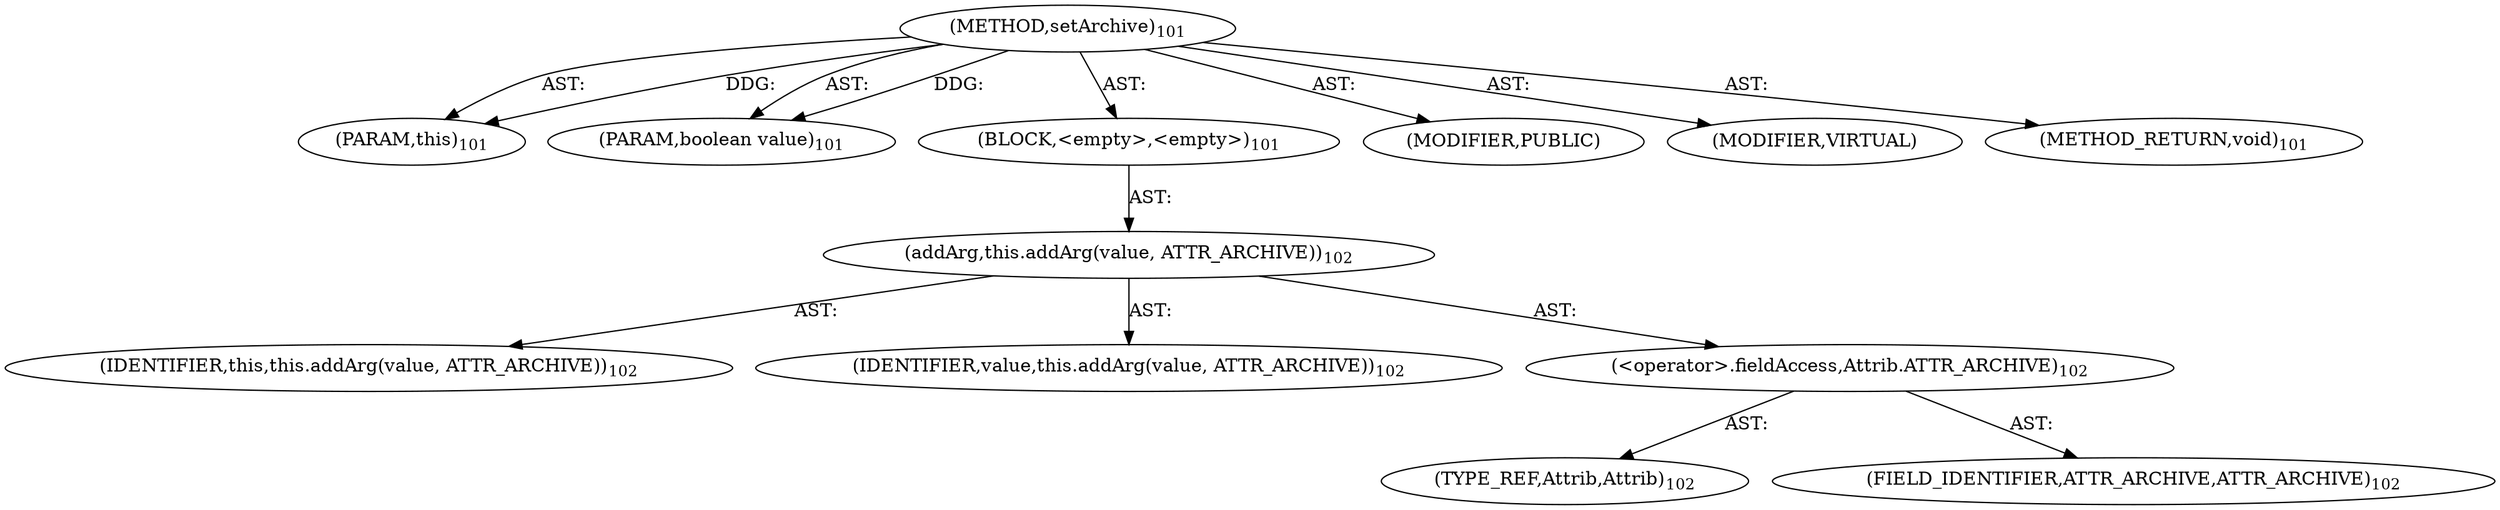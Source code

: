 digraph "setArchive" {  
"111669149699" [label = <(METHOD,setArchive)<SUB>101</SUB>> ]
"115964116994" [label = <(PARAM,this)<SUB>101</SUB>> ]
"115964117008" [label = <(PARAM,boolean value)<SUB>101</SUB>> ]
"25769803779" [label = <(BLOCK,&lt;empty&gt;,&lt;empty&gt;)<SUB>101</SUB>> ]
"30064771083" [label = <(addArg,this.addArg(value, ATTR_ARCHIVE))<SUB>102</SUB>> ]
"68719476738" [label = <(IDENTIFIER,this,this.addArg(value, ATTR_ARCHIVE))<SUB>102</SUB>> ]
"68719476765" [label = <(IDENTIFIER,value,this.addArg(value, ATTR_ARCHIVE))<SUB>102</SUB>> ]
"30064771084" [label = <(&lt;operator&gt;.fieldAccess,Attrib.ATTR_ARCHIVE)<SUB>102</SUB>> ]
"180388626433" [label = <(TYPE_REF,Attrib,Attrib)<SUB>102</SUB>> ]
"55834574850" [label = <(FIELD_IDENTIFIER,ATTR_ARCHIVE,ATTR_ARCHIVE)<SUB>102</SUB>> ]
"133143986195" [label = <(MODIFIER,PUBLIC)> ]
"133143986196" [label = <(MODIFIER,VIRTUAL)> ]
"128849018883" [label = <(METHOD_RETURN,void)<SUB>101</SUB>> ]
  "111669149699" -> "115964116994"  [ label = "AST: "] 
  "111669149699" -> "115964117008"  [ label = "AST: "] 
  "111669149699" -> "25769803779"  [ label = "AST: "] 
  "111669149699" -> "133143986195"  [ label = "AST: "] 
  "111669149699" -> "133143986196"  [ label = "AST: "] 
  "111669149699" -> "128849018883"  [ label = "AST: "] 
  "25769803779" -> "30064771083"  [ label = "AST: "] 
  "30064771083" -> "68719476738"  [ label = "AST: "] 
  "30064771083" -> "68719476765"  [ label = "AST: "] 
  "30064771083" -> "30064771084"  [ label = "AST: "] 
  "30064771084" -> "180388626433"  [ label = "AST: "] 
  "30064771084" -> "55834574850"  [ label = "AST: "] 
  "111669149699" -> "115964116994"  [ label = "DDG: "] 
  "111669149699" -> "115964117008"  [ label = "DDG: "] 
}
